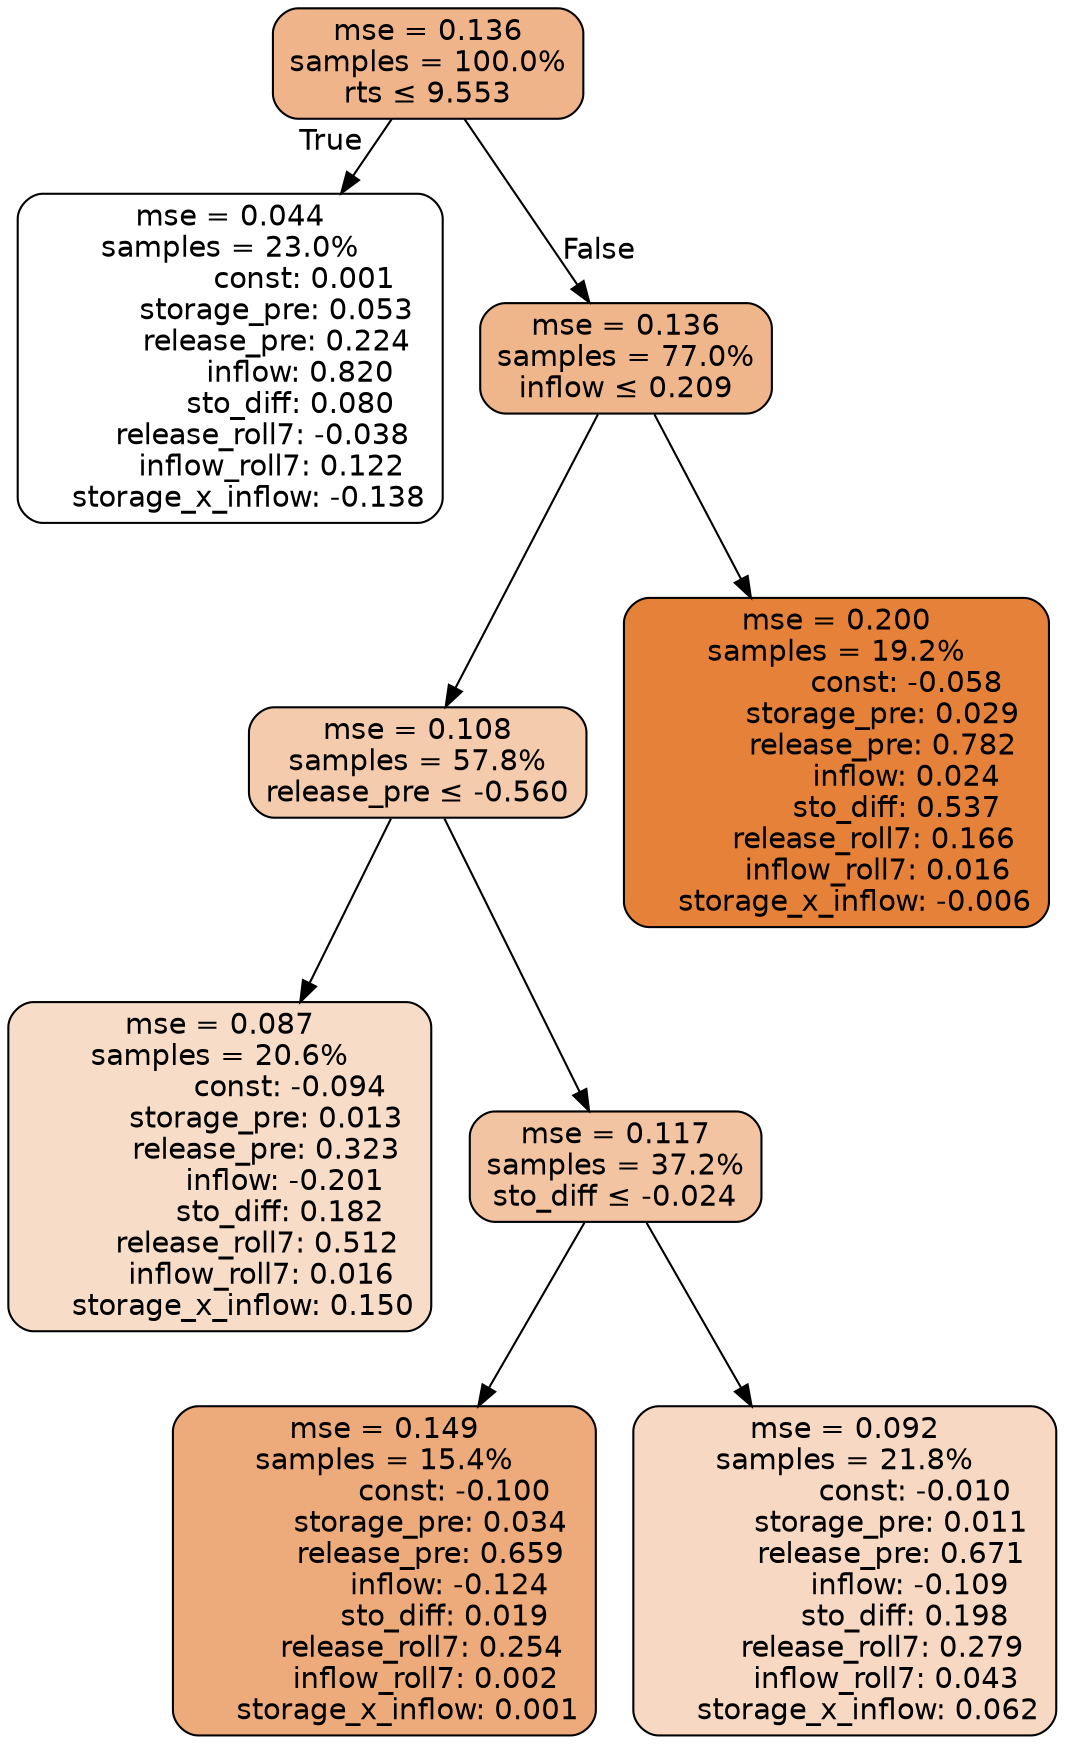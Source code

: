 digraph tree {
bgcolor="transparent"
node [shape=rectangle, style="filled, rounded", color="black", fontname=helvetica] ;
edge [fontname=helvetica] ;
	"0" [label="mse = 0.136
samples = 100.0%
rts &le; 9.553", fillcolor="#efb48a"]
	"1" [label="mse = 0.044
samples = 23.0%
                const: 0.001
          storage_pre: 0.053
          release_pre: 0.224
               inflow: 0.820
             sto_diff: 0.080
       release_roll7: -0.038
         inflow_roll7: 0.122
    storage_x_inflow: -0.138", fillcolor="#ffffff"]
	"2" [label="mse = 0.136
samples = 77.0%
inflow &le; 0.209", fillcolor="#efb58b"]
	"3" [label="mse = 0.108
samples = 57.8%
release_pre &le; -0.560", fillcolor="#f4cbad"]
	"4" [label="mse = 0.087
samples = 20.6%
               const: -0.094
          storage_pre: 0.013
          release_pre: 0.323
              inflow: -0.201
             sto_diff: 0.182
        release_roll7: 0.512
         inflow_roll7: 0.016
     storage_x_inflow: 0.150", fillcolor="#f7dcc8"]
	"5" [label="mse = 0.117
samples = 37.2%
sto_diff &le; -0.024", fillcolor="#f2c4a2"]
	"6" [label="mse = 0.149
samples = 15.4%
               const: -0.100
          storage_pre: 0.034
          release_pre: 0.659
              inflow: -0.124
             sto_diff: 0.019
        release_roll7: 0.254
         inflow_roll7: 0.002
     storage_x_inflow: 0.001", fillcolor="#edaa7a"]
	"7" [label="mse = 0.092
samples = 21.8%
               const: -0.010
          storage_pre: 0.011
          release_pre: 0.671
              inflow: -0.109
             sto_diff: 0.198
        release_roll7: 0.279
         inflow_roll7: 0.043
     storage_x_inflow: 0.062", fillcolor="#f7d8c2"]
	"8" [label="mse = 0.200
samples = 19.2%
               const: -0.058
          storage_pre: 0.029
          release_pre: 0.782
               inflow: 0.024
             sto_diff: 0.537
        release_roll7: 0.166
         inflow_roll7: 0.016
    storage_x_inflow: -0.006", fillcolor="#e58139"]

	"0" -> "1" [labeldistance=2.5, labelangle=45, headlabel="True"]
	"0" -> "2" [labeldistance=2.5, labelangle=-45, headlabel="False"]
	"2" -> "3"
	"3" -> "4"
	"3" -> "5"
	"5" -> "6"
	"5" -> "7"
	"2" -> "8"
}